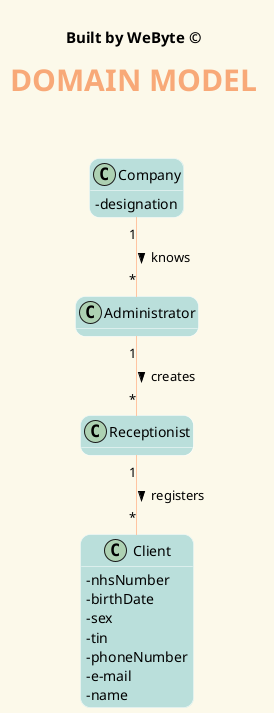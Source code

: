 @startuml
'https://plantuml.com/class-diagram
@startuml
hide methods
' ======= layout =========
skinparam backgroundColor #fcf9ea
skinparam titleBorderRoundCorner 15
skinparam titleFontSize 30
skinparam classAttributeIconSize 0
skinparam titleFontName Arial Black
skinparam titleFontColor #f8a978
skinparam roundcorner 20
skinparam stereotypeCBackgroundColor ffc5a1
skinparam class {

ArrowColor ffc5a1
BorderColor White
BackgroundColor badfdb
}


' ======= title =========
center header


<font color=Black size=15><b>Built by WeByte ©</font>
endheader
title <b>DOMAIN MODEL\n
class Receptionist{
}

class Company{
 - designation
}

class Administrator

class Client{
    - nhsNumber
    - birthDate
    - sex
    - tin
    - phoneNumber
    - e-mail
    - name
}

Administrator "1" -- "*" Receptionist : creates >
Receptionist "1" -- "*" Client : registers >
Company "1" -- "*" Administrator : knows >

@enduml